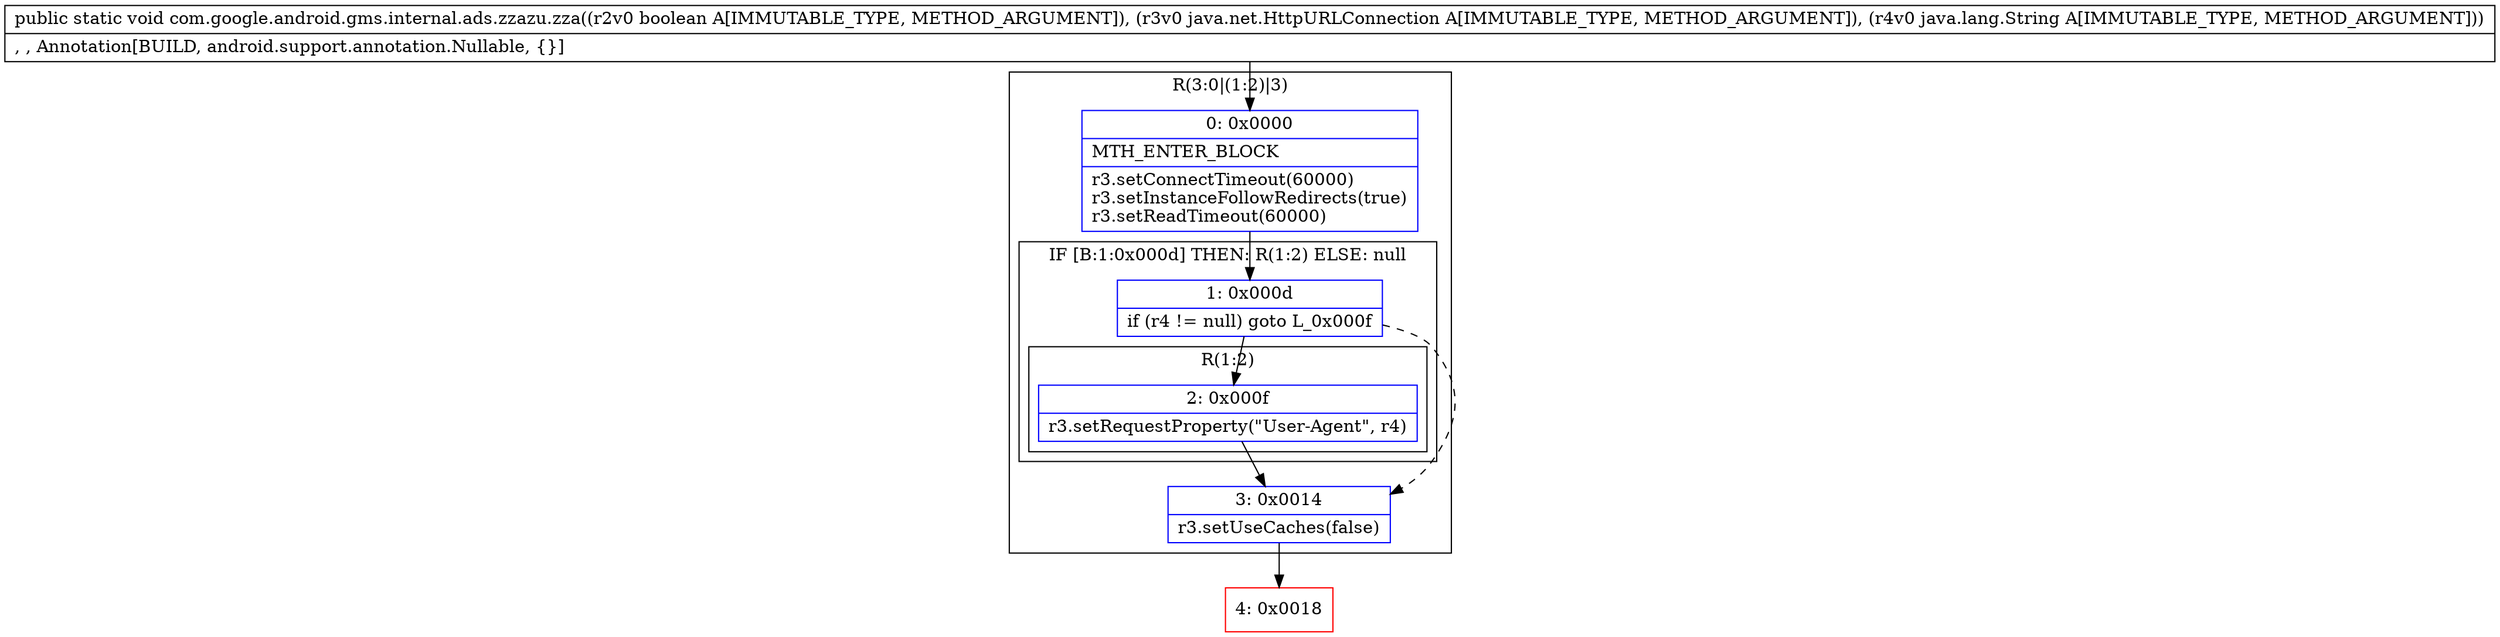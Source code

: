 digraph "CFG forcom.google.android.gms.internal.ads.zzazu.zza(ZLjava\/net\/HttpURLConnection;Ljava\/lang\/String;)V" {
subgraph cluster_Region_1440313404 {
label = "R(3:0|(1:2)|3)";
node [shape=record,color=blue];
Node_0 [shape=record,label="{0\:\ 0x0000|MTH_ENTER_BLOCK\l|r3.setConnectTimeout(60000)\lr3.setInstanceFollowRedirects(true)\lr3.setReadTimeout(60000)\l}"];
subgraph cluster_IfRegion_1126675103 {
label = "IF [B:1:0x000d] THEN: R(1:2) ELSE: null";
node [shape=record,color=blue];
Node_1 [shape=record,label="{1\:\ 0x000d|if (r4 != null) goto L_0x000f\l}"];
subgraph cluster_Region_1372361670 {
label = "R(1:2)";
node [shape=record,color=blue];
Node_2 [shape=record,label="{2\:\ 0x000f|r3.setRequestProperty(\"User\-Agent\", r4)\l}"];
}
}
Node_3 [shape=record,label="{3\:\ 0x0014|r3.setUseCaches(false)\l}"];
}
Node_4 [shape=record,color=red,label="{4\:\ 0x0018}"];
MethodNode[shape=record,label="{public static void com.google.android.gms.internal.ads.zzazu.zza((r2v0 boolean A[IMMUTABLE_TYPE, METHOD_ARGUMENT]), (r3v0 java.net.HttpURLConnection A[IMMUTABLE_TYPE, METHOD_ARGUMENT]), (r4v0 java.lang.String A[IMMUTABLE_TYPE, METHOD_ARGUMENT]))  | , , Annotation[BUILD, android.support.annotation.Nullable, \{\}]\l}"];
MethodNode -> Node_0;
Node_0 -> Node_1;
Node_1 -> Node_2;
Node_1 -> Node_3[style=dashed];
Node_2 -> Node_3;
Node_3 -> Node_4;
}

